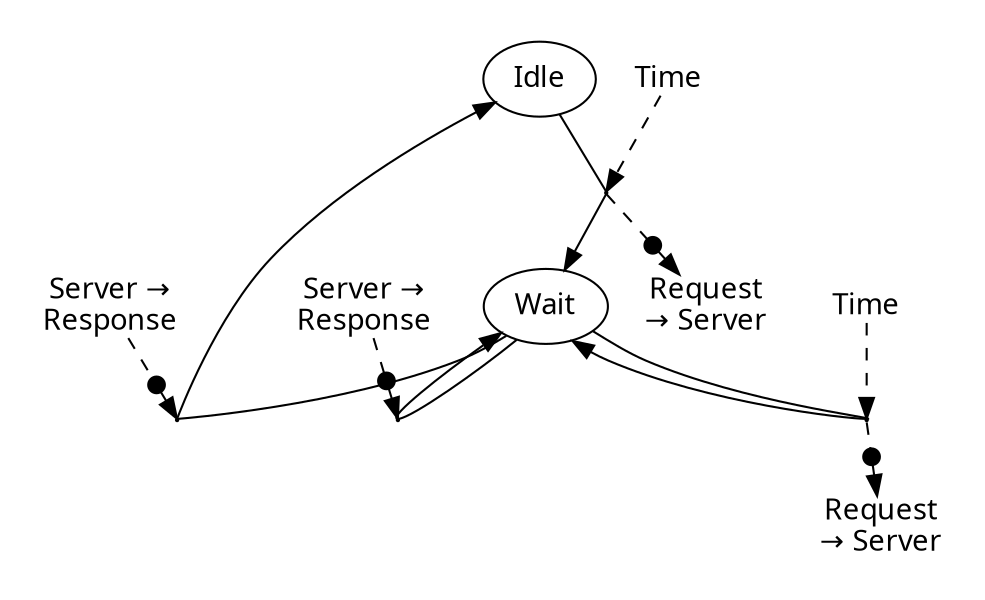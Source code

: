 digraph {
color=white;
graph [ fontname="sans-serif" ];
node [ fontname="sans-serif" ];
edge [ fontname="sans-serif" ];
A_0_false [ label="Idle", shape=ellipse ];
A_1_false [ label="Wait", shape=ellipse ];
subgraph cluster_0 {
T_0_18446744073709551615 [ shape=point, height=0.015, width=0.015 ];
A_0_false -> T_0_18446744073709551615 [ arrowhead=none, direction=forward ];
T_0_18446744073709551615 -> A_1_false;
D_0_18446744073709551615_255 [ label="Time", shape=plain ];
D_0_18446744073709551615_255 -> T_0_18446744073709551615 [ arrowhead=normal, direction=forward, style=dashed ];
S_0_18446744073709551615_0 [ label="Request\n&#8594; Server", shape=plain ];
T_0_18446744073709551615 -> S_0_18446744073709551615_0 [ arrowhead=normalnonedot, direction=forward, style=dashed ];
}
subgraph cluster_1 {
T_1_18446744073709551615 [ shape=point, height=0.015, width=0.015 ];
A_1_false -> T_1_18446744073709551615 [ arrowhead=none, direction=forward ];
T_1_18446744073709551615 -> A_0_false;
D_1_18446744073709551615_1 [ label="Server &#8594;\nResponse", shape=plain ];
D_1_18446744073709551615_1 -> T_1_18446744073709551615 [ arrowhead=normalnonedot, direction=forward, style=dashed ];
}
subgraph cluster_2 {
T_2_18446744073709551615 [ shape=point, height=0.015, width=0.015 ];
A_1_false -> T_2_18446744073709551615 [ arrowhead=none, direction=forward ];
T_2_18446744073709551615 -> A_1_false;
D_2_18446744073709551615_1 [ label="Server &#8594;\nResponse", shape=plain ];
D_2_18446744073709551615_1 -> T_2_18446744073709551615 [ arrowhead=normalnonedot, direction=forward, style=dashed ];
}
subgraph cluster_3 {
T_3_18446744073709551615 [ shape=point, height=0.015, width=0.015 ];
A_1_false -> T_3_18446744073709551615 [ arrowhead=none, direction=forward ];
T_3_18446744073709551615 -> A_1_false;
D_3_18446744073709551615_255 [ label="Time", shape=plain ];
D_3_18446744073709551615_255 -> T_3_18446744073709551615 [ arrowhead=normal, direction=forward, style=dashed ];
S_3_18446744073709551615_0 [ label="Request\n&#8594; Server", shape=plain ];
T_3_18446744073709551615 -> S_3_18446744073709551615_0 [ arrowhead=normalnonedot, direction=forward, style=dashed ];
}
}
